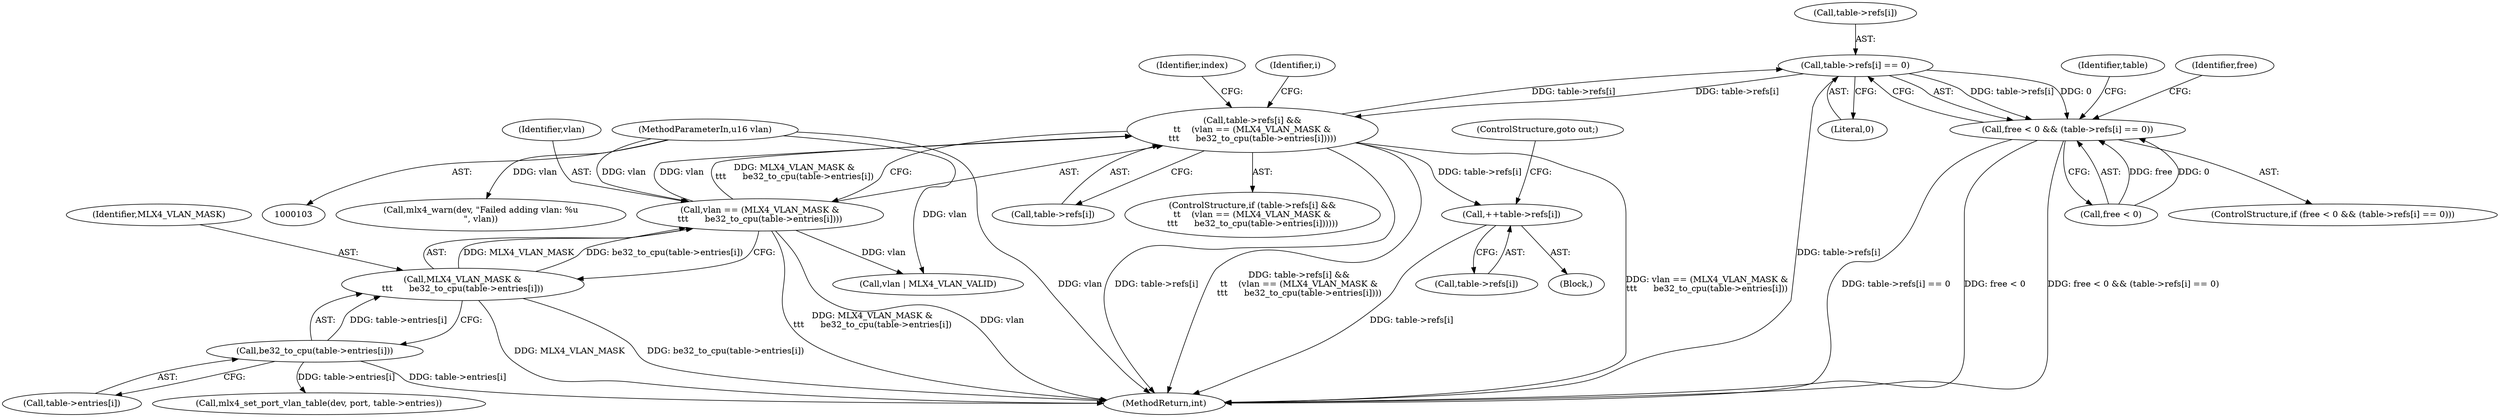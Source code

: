 digraph "0_linux_0926f91083f34d047abc74f1ca4fa6a9c161f7db_0@array" {
"1000151" [label="(Call,table->refs[i] == 0)"];
"1000164" [label="(Call,table->refs[i] &&\n\t\t    (vlan == (MLX4_VLAN_MASK &\n\t\t\t      be32_to_cpu(table->entries[i]))))"];
"1000151" [label="(Call,table->refs[i] == 0)"];
"1000170" [label="(Call,vlan == (MLX4_VLAN_MASK &\n\t\t\t      be32_to_cpu(table->entries[i])))"];
"1000106" [label="(MethodParameterIn,u16 vlan)"];
"1000172" [label="(Call,MLX4_VLAN_MASK &\n\t\t\t      be32_to_cpu(table->entries[i]))"];
"1000174" [label="(Call,be32_to_cpu(table->entries[i]))"];
"1000147" [label="(Call,free < 0 && (table->refs[i] == 0))"];
"1000185" [label="(Call,++table->refs[i])"];
"1000148" [label="(Call,free < 0)"];
"1000280" [label="(MethodReturn,int)"];
"1000185" [label="(Call,++table->refs[i])"];
"1000245" [label="(Call,mlx4_warn(dev, \"Failed adding vlan: %u\n\", vlan))"];
"1000175" [label="(Call,table->entries[i])"];
"1000163" [label="(ControlStructure,if (table->refs[i] &&\n\t\t    (vlan == (MLX4_VLAN_MASK &\n\t\t\t      be32_to_cpu(table->entries[i])))))"];
"1000174" [label="(Call,be32_to_cpu(table->entries[i]))"];
"1000170" [label="(Call,vlan == (MLX4_VLAN_MASK &\n\t\t\t      be32_to_cpu(table->entries[i])))"];
"1000171" [label="(Identifier,vlan)"];
"1000152" [label="(Call,table->refs[i])"];
"1000235" [label="(Call,mlx4_set_port_vlan_table(dev, port, table->entries))"];
"1000180" [label="(Block,)"];
"1000151" [label="(Call,table->refs[i] == 0)"];
"1000186" [label="(Call,table->refs[i])"];
"1000144" [label="(Identifier,i)"];
"1000160" [label="(Identifier,free)"];
"1000164" [label="(Call,table->refs[i] &&\n\t\t    (vlan == (MLX4_VLAN_MASK &\n\t\t\t      be32_to_cpu(table->entries[i]))))"];
"1000173" [label="(Identifier,MLX4_VLAN_MASK)"];
"1000165" [label="(Call,table->refs[i])"];
"1000146" [label="(ControlStructure,if (free < 0 && (table->refs[i] == 0)))"];
"1000106" [label="(MethodParameterIn,u16 vlan)"];
"1000230" [label="(Call,vlan | MLX4_VLAN_VALID)"];
"1000191" [label="(ControlStructure,goto out;)"];
"1000147" [label="(Call,free < 0 && (table->refs[i] == 0))"];
"1000183" [label="(Identifier,index)"];
"1000157" [label="(Literal,0)"];
"1000167" [label="(Identifier,table)"];
"1000172" [label="(Call,MLX4_VLAN_MASK &\n\t\t\t      be32_to_cpu(table->entries[i]))"];
"1000151" -> "1000147"  [label="AST: "];
"1000151" -> "1000157"  [label="CFG: "];
"1000152" -> "1000151"  [label="AST: "];
"1000157" -> "1000151"  [label="AST: "];
"1000147" -> "1000151"  [label="CFG: "];
"1000151" -> "1000280"  [label="DDG: table->refs[i]"];
"1000151" -> "1000147"  [label="DDG: table->refs[i]"];
"1000151" -> "1000147"  [label="DDG: 0"];
"1000164" -> "1000151"  [label="DDG: table->refs[i]"];
"1000151" -> "1000164"  [label="DDG: table->refs[i]"];
"1000164" -> "1000163"  [label="AST: "];
"1000164" -> "1000165"  [label="CFG: "];
"1000164" -> "1000170"  [label="CFG: "];
"1000165" -> "1000164"  [label="AST: "];
"1000170" -> "1000164"  [label="AST: "];
"1000183" -> "1000164"  [label="CFG: "];
"1000144" -> "1000164"  [label="CFG: "];
"1000164" -> "1000280"  [label="DDG: table->refs[i] &&\n\t\t    (vlan == (MLX4_VLAN_MASK &\n\t\t\t      be32_to_cpu(table->entries[i])))"];
"1000164" -> "1000280"  [label="DDG: vlan == (MLX4_VLAN_MASK &\n\t\t\t      be32_to_cpu(table->entries[i]))"];
"1000164" -> "1000280"  [label="DDG: table->refs[i]"];
"1000170" -> "1000164"  [label="DDG: vlan"];
"1000170" -> "1000164"  [label="DDG: MLX4_VLAN_MASK &\n\t\t\t      be32_to_cpu(table->entries[i])"];
"1000164" -> "1000185"  [label="DDG: table->refs[i]"];
"1000170" -> "1000172"  [label="CFG: "];
"1000171" -> "1000170"  [label="AST: "];
"1000172" -> "1000170"  [label="AST: "];
"1000170" -> "1000280"  [label="DDG: MLX4_VLAN_MASK &\n\t\t\t      be32_to_cpu(table->entries[i])"];
"1000170" -> "1000280"  [label="DDG: vlan"];
"1000106" -> "1000170"  [label="DDG: vlan"];
"1000172" -> "1000170"  [label="DDG: MLX4_VLAN_MASK"];
"1000172" -> "1000170"  [label="DDG: be32_to_cpu(table->entries[i])"];
"1000170" -> "1000230"  [label="DDG: vlan"];
"1000106" -> "1000103"  [label="AST: "];
"1000106" -> "1000280"  [label="DDG: vlan"];
"1000106" -> "1000230"  [label="DDG: vlan"];
"1000106" -> "1000245"  [label="DDG: vlan"];
"1000172" -> "1000174"  [label="CFG: "];
"1000173" -> "1000172"  [label="AST: "];
"1000174" -> "1000172"  [label="AST: "];
"1000172" -> "1000280"  [label="DDG: MLX4_VLAN_MASK"];
"1000172" -> "1000280"  [label="DDG: be32_to_cpu(table->entries[i])"];
"1000174" -> "1000172"  [label="DDG: table->entries[i]"];
"1000174" -> "1000175"  [label="CFG: "];
"1000175" -> "1000174"  [label="AST: "];
"1000174" -> "1000280"  [label="DDG: table->entries[i]"];
"1000174" -> "1000235"  [label="DDG: table->entries[i]"];
"1000147" -> "1000146"  [label="AST: "];
"1000147" -> "1000148"  [label="CFG: "];
"1000148" -> "1000147"  [label="AST: "];
"1000160" -> "1000147"  [label="CFG: "];
"1000167" -> "1000147"  [label="CFG: "];
"1000147" -> "1000280"  [label="DDG: table->refs[i] == 0"];
"1000147" -> "1000280"  [label="DDG: free < 0"];
"1000147" -> "1000280"  [label="DDG: free < 0 && (table->refs[i] == 0)"];
"1000148" -> "1000147"  [label="DDG: free"];
"1000148" -> "1000147"  [label="DDG: 0"];
"1000185" -> "1000180"  [label="AST: "];
"1000185" -> "1000186"  [label="CFG: "];
"1000186" -> "1000185"  [label="AST: "];
"1000191" -> "1000185"  [label="CFG: "];
"1000185" -> "1000280"  [label="DDG: table->refs[i]"];
}
